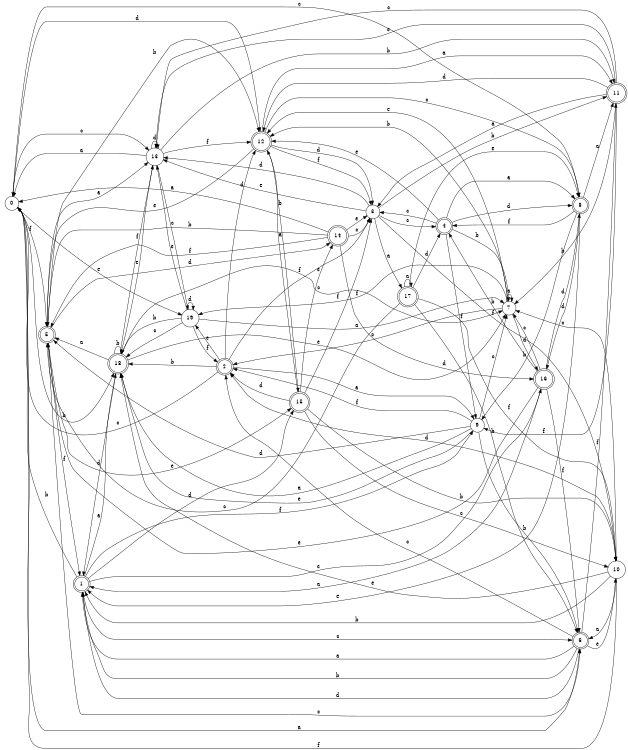 digraph n16_8 {
__start0 [label="" shape="none"];

rankdir=LR;
size="8,5";

s0 [style="filled", color="black", fillcolor="white" shape="circle", label="0"];
s1 [style="rounded,filled", color="black", fillcolor="white" shape="doublecircle", label="1"];
s2 [style="rounded,filled", color="black", fillcolor="white" shape="doublecircle", label="2"];
s3 [style="filled", color="black", fillcolor="white" shape="circle", label="3"];
s4 [style="rounded,filled", color="black", fillcolor="white" shape="doublecircle", label="4"];
s5 [style="rounded,filled", color="black", fillcolor="white" shape="doublecircle", label="5"];
s6 [style="rounded,filled", color="black", fillcolor="white" shape="doublecircle", label="6"];
s7 [style="filled", color="black", fillcolor="white" shape="circle", label="7"];
s8 [style="rounded,filled", color="black", fillcolor="white" shape="doublecircle", label="8"];
s9 [style="filled", color="black", fillcolor="white" shape="circle", label="9"];
s10 [style="filled", color="black", fillcolor="white" shape="circle", label="10"];
s11 [style="rounded,filled", color="black", fillcolor="white" shape="doublecircle", label="11"];
s12 [style="rounded,filled", color="black", fillcolor="white" shape="doublecircle", label="12"];
s13 [style="filled", color="black", fillcolor="white" shape="circle", label="13"];
s14 [style="rounded,filled", color="black", fillcolor="white" shape="doublecircle", label="14"];
s15 [style="rounded,filled", color="black", fillcolor="white" shape="doublecircle", label="15"];
s16 [style="rounded,filled", color="black", fillcolor="white" shape="doublecircle", label="16"];
s17 [style="rounded,filled", color="black", fillcolor="white" shape="doublecircle", label="17"];
s18 [style="rounded,filled", color="black", fillcolor="white" shape="doublecircle", label="18"];
s19 [style="filled", color="black", fillcolor="white" shape="circle", label="19"];
s0 -> s6 [label="a"];
s0 -> s18 [label="b"];
s0 -> s13 [label="c"];
s0 -> s12 [label="d"];
s0 -> s19 [label="e"];
s0 -> s5 [label="f"];
s1 -> s18 [label="a"];
s1 -> s0 [label="b"];
s1 -> s6 [label="c"];
s1 -> s15 [label="d"];
s1 -> s16 [label="e"];
s1 -> s9 [label="f"];
s2 -> s9 [label="a"];
s2 -> s18 [label="b"];
s2 -> s0 [label="c"];
s2 -> s12 [label="d"];
s2 -> s19 [label="e"];
s2 -> s3 [label="f"];
s3 -> s17 [label="a"];
s3 -> s11 [label="b"];
s3 -> s4 [label="c"];
s3 -> s13 [label="d"];
s3 -> s13 [label="e"];
s3 -> s10 [label="f"];
s4 -> s8 [label="a"];
s4 -> s7 [label="b"];
s4 -> s3 [label="c"];
s4 -> s8 [label="d"];
s4 -> s12 [label="e"];
s4 -> s9 [label="f"];
s5 -> s13 [label="a"];
s5 -> s12 [label="b"];
s5 -> s6 [label="c"];
s5 -> s14 [label="d"];
s5 -> s15 [label="e"];
s5 -> s1 [label="f"];
s6 -> s1 [label="a"];
s6 -> s1 [label="b"];
s6 -> s2 [label="c"];
s6 -> s1 [label="d"];
s6 -> s10 [label="e"];
s6 -> s11 [label="f"];
s7 -> s7 [label="a"];
s7 -> s12 [label="b"];
s7 -> s2 [label="c"];
s7 -> s16 [label="d"];
s7 -> s12 [label="e"];
s7 -> s19 [label="f"];
s8 -> s11 [label="a"];
s8 -> s9 [label="b"];
s8 -> s0 [label="c"];
s8 -> s16 [label="d"];
s8 -> s1 [label="e"];
s8 -> s4 [label="f"];
s9 -> s18 [label="a"];
s9 -> s6 [label="b"];
s9 -> s7 [label="c"];
s9 -> s5 [label="d"];
s9 -> s18 [label="e"];
s9 -> s2 [label="f"];
s10 -> s6 [label="a"];
s10 -> s1 [label="b"];
s10 -> s7 [label="c"];
s10 -> s2 [label="d"];
s10 -> s18 [label="e"];
s10 -> s0 [label="f"];
s11 -> s3 [label="a"];
s11 -> s7 [label="b"];
s11 -> s13 [label="c"];
s11 -> s12 [label="d"];
s11 -> s13 [label="e"];
s11 -> s9 [label="f"];
s12 -> s11 [label="a"];
s12 -> s15 [label="b"];
s12 -> s8 [label="c"];
s12 -> s3 [label="d"];
s12 -> s5 [label="e"];
s12 -> s3 [label="f"];
s13 -> s0 [label="a"];
s13 -> s11 [label="b"];
s13 -> s19 [label="c"];
s13 -> s13 [label="d"];
s13 -> s18 [label="e"];
s13 -> s12 [label="f"];
s14 -> s0 [label="a"];
s14 -> s5 [label="b"];
s14 -> s3 [label="c"];
s14 -> s16 [label="d"];
s14 -> s3 [label="e"];
s14 -> s5 [label="f"];
s15 -> s12 [label="a"];
s15 -> s10 [label="b"];
s15 -> s10 [label="c"];
s15 -> s2 [label="d"];
s15 -> s14 [label="e"];
s15 -> s3 [label="f"];
s16 -> s1 [label="a"];
s16 -> s4 [label="b"];
s16 -> s7 [label="c"];
s16 -> s8 [label="d"];
s16 -> s5 [label="e"];
s16 -> s6 [label="f"];
s17 -> s17 [label="a"];
s17 -> s6 [label="b"];
s17 -> s5 [label="c"];
s17 -> s4 [label="d"];
s17 -> s8 [label="e"];
s17 -> s10 [label="f"];
s18 -> s5 [label="a"];
s18 -> s18 [label="b"];
s18 -> s7 [label="c"];
s18 -> s1 [label="d"];
s18 -> s7 [label="e"];
s18 -> s13 [label="f"];
s19 -> s7 [label="a"];
s19 -> s18 [label="b"];
s19 -> s18 [label="c"];
s19 -> s19 [label="d"];
s19 -> s13 [label="e"];
s19 -> s2 [label="f"];

}